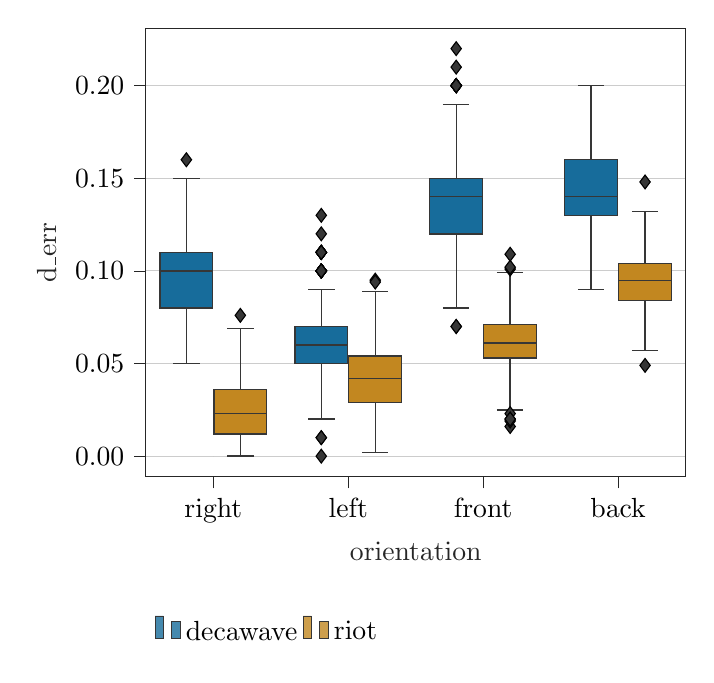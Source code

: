 % This file was created with tikzplotlib v0.10.1.
\begin{tikzpicture}

\definecolor{darkgoldenrod19413532}{RGB}{194,135,32}
\definecolor{darkslategray38}{RGB}{38,38,38}
\definecolor{darkslategray54}{RGB}{54,54,54}
\definecolor{lightgray204}{RGB}{204,204,204}
\definecolor{teal23108155}{RGB}{23,108,155}

\begin{axis}[
axis line style={darkslategray38},
legend cell align={left},
legend columns=2,
legend style={
  fill opacity=0.8,
  draw opacity=1,
  text opacity=1,
  at={(0,-0.4)},
  anchor=south west,
  draw=none
},
tick align=outside,
tick pos=left,
x grid style={lightgray204},
xlabel=\textcolor{darkslategray38}{orientation},
xmin=-0.5, xmax=3.5,
xtick style={color=darkslategray38},
xtick={0,1,2,3},
xticklabels={right,left,front,back},
y grid style={lightgray204},
ylabel=\textcolor{darkslategray38}{d\_err},
ymajorgrids,
ymin=-0.011, ymax=0.231,
ytick style={color=darkslategray38},
ytick={-0.05,0,0.05,0.1,0.15,0.2,0.25},
yticklabels={
  \(\displaystyle {\ensuremath{-}0.05}\),
  \(\displaystyle {0.00}\),
  \(\displaystyle {0.05}\),
  \(\displaystyle {0.10}\),
  \(\displaystyle {0.15}\),
  \(\displaystyle {0.20}\),
  \(\displaystyle {0.25}\)
}
]
\path [draw=darkslategray54, fill=teal23108155, line width=0.48pt]
(axis cs:-0.396,0.08)
--(axis cs:-0.004,0.08)
--(axis cs:-0.004,0.11)
--(axis cs:-0.396,0.11)
--(axis cs:-0.396,0.08)
--cycle;
\path [draw=darkslategray54, fill=darkgoldenrod19413532, line width=0.48pt]
(axis cs:0.004,0.012)
--(axis cs:0.396,0.012)
--(axis cs:0.396,0.036)
--(axis cs:0.004,0.036)
--(axis cs:0.004,0.012)
--cycle;
\path [draw=darkslategray54, fill=teal23108155, line width=0.48pt]
(axis cs:0.604,0.05)
--(axis cs:0.996,0.05)
--(axis cs:0.996,0.07)
--(axis cs:0.604,0.07)
--(axis cs:0.604,0.05)
--cycle;
\path [draw=darkslategray54, fill=darkgoldenrod19413532, line width=0.48pt]
(axis cs:1.004,0.029)
--(axis cs:1.396,0.029)
--(axis cs:1.396,0.054)
--(axis cs:1.004,0.054)
--(axis cs:1.004,0.029)
--cycle;
\path [draw=darkslategray54, fill=teal23108155, line width=0.48pt]
(axis cs:1.604,0.12)
--(axis cs:1.996,0.12)
--(axis cs:1.996,0.15)
--(axis cs:1.604,0.15)
--(axis cs:1.604,0.12)
--cycle;
\path [draw=darkslategray54, fill=darkgoldenrod19413532, line width=0.48pt]
(axis cs:2.004,0.053)
--(axis cs:2.396,0.053)
--(axis cs:2.396,0.071)
--(axis cs:2.004,0.071)
--(axis cs:2.004,0.053)
--cycle;
\path [draw=darkslategray54, fill=teal23108155, line width=0.48pt]
(axis cs:2.604,0.13)
--(axis cs:2.996,0.13)
--(axis cs:2.996,0.16)
--(axis cs:2.604,0.16)
--(axis cs:2.604,0.13)
--cycle;
\path [draw=darkslategray54, fill=darkgoldenrod19413532, line width=0.48pt]
(axis cs:3.004,0.084)
--(axis cs:3.396,0.084)
--(axis cs:3.396,0.104)
--(axis cs:3.004,0.104)
--(axis cs:3.004,0.084)
--cycle;
\draw[draw=darkslategray54,fill=teal23108155,line width=0.24pt] (axis cs:0,0) rectangle (axis cs:0,0);
\addlegendimage{ybar,ybar legend,draw=darkslategray54,fill=teal23108155,line width=0.24pt}
\addlegendentry{decawave}

\draw[draw=darkslategray54,fill=darkgoldenrod19413532,line width=0.24pt] (axis cs:0,0) rectangle (axis cs:0,0);
\addlegendimage{ybar,ybar legend,draw=darkslategray54,fill=darkgoldenrod19413532,line width=0.24pt}
\addlegendentry{riot}

\addplot [line width=0.48pt, darkslategray54, forget plot]
table {%
-0.2 0.08
-0.2 0.05
};
\addplot [line width=0.48pt, darkslategray54, forget plot]
table {%
-0.2 0.11
-0.2 0.15
};
\addplot [line width=0.48pt, darkslategray54, forget plot]
table {%
-0.298 0.05
-0.102 0.05
};
\addplot [line width=0.48pt, darkslategray54, forget plot]
table {%
-0.298 0.15
-0.102 0.15
};
\addplot [black, mark=diamond*, mark size=2.5, mark options={solid,fill=darkslategray54}, only marks, forget plot]
table {%
-0.2 0.16
};
\addplot [line width=0.48pt, darkslategray54, forget plot]
table {%
0.2 0.012
0.2 3.81e-05
};
\addplot [line width=0.48pt, darkslategray54, forget plot]
table {%
0.2 0.036
0.2 0.069
};
\addplot [line width=0.48pt, darkslategray54, forget plot]
table {%
0.102 3.81e-05
0.298 3.81e-05
};
\addplot [line width=0.48pt, darkslategray54, forget plot]
table {%
0.102 0.069
0.298 0.069
};
\addplot [black, mark=diamond*, mark size=2.5, mark options={solid,fill=darkslategray54}, only marks, forget plot]
table {%
0.2 0.076
};
\addplot [line width=0.48pt, darkslategray54, forget plot]
table {%
0.8 0.05
0.8 0.02
};
\addplot [line width=0.48pt, darkslategray54, forget plot]
table {%
0.8 0.07
0.8 0.09
};
\addplot [line width=0.48pt, darkslategray54, forget plot]
table {%
0.702 0.02
0.898 0.02
};
\addplot [line width=0.48pt, darkslategray54, forget plot]
table {%
0.702 0.09
0.898 0.09
};
\addplot [black, mark=diamond*, mark size=2.5, mark options={solid,fill=darkslategray54}, only marks, forget plot]
table {%
0.8 0.01
0.8 0.01
0.8 0
0.8 0.1
0.8 0.11
0.8 0.1
0.8 0.1
0.8 0.1
0.8 0.1
0.8 0.13
0.8 0.11
0.8 0.1
0.8 0.1
0.8 0.1
0.8 0.11
0.8 0.1
0.8 0.1
0.8 0.11
0.8 0.11
0.8 0.1
0.8 0.12
0.8 0.11
0.8 0.1
0.8 0.11
0.8 0.1
0.8 0.11
0.8 0.11
0.8 0.1
0.8 0.11
};
\addplot [line width=0.48pt, darkslategray54, forget plot]
table {%
1.2 0.029
1.2 0.002
};
\addplot [line width=0.48pt, darkslategray54, forget plot]
table {%
1.2 0.054
1.2 0.089
};
\addplot [line width=0.48pt, darkslategray54, forget plot]
table {%
1.102 0.002
1.298 0.002
};
\addplot [line width=0.48pt, darkslategray54, forget plot]
table {%
1.102 0.089
1.298 0.089
};
\addplot [black, mark=diamond*, mark size=2.5, mark options={solid,fill=darkslategray54}, only marks, forget plot]
table {%
1.2 0.095
1.2 0.094
};
\addplot [line width=0.48pt, darkslategray54, forget plot]
table {%
1.8 0.12
1.8 0.08
};
\addplot [line width=0.48pt, darkslategray54, forget plot]
table {%
1.8 0.15
1.8 0.19
};
\addplot [line width=0.48pt, darkslategray54, forget plot]
table {%
1.702 0.08
1.898 0.08
};
\addplot [line width=0.48pt, darkslategray54, forget plot]
table {%
1.702 0.19
1.898 0.19
};
\addplot [black, mark=diamond*, mark size=2.5, mark options={solid,fill=darkslategray54}, only marks, forget plot]
table {%
1.8 0.07
1.8 0.07
1.8 0.2
1.8 0.2
1.8 0.2
1.8 0.2
1.8 0.2
1.8 0.2
1.8 0.2
1.8 0.2
1.8 0.21
1.8 0.2
1.8 0.22
1.8 0.2
1.8 0.2
};
\addplot [line width=0.48pt, darkslategray54, forget plot]
table {%
2.2 0.053
2.2 0.025
};
\addplot [line width=0.48pt, darkslategray54, forget plot]
table {%
2.2 0.071
2.2 0.099
};
\addplot [line width=0.48pt, darkslategray54, forget plot]
table {%
2.102 0.025
2.298 0.025
};
\addplot [line width=0.48pt, darkslategray54, forget plot]
table {%
2.102 0.099
2.298 0.099
};
\addplot [black, mark=diamond*, mark size=2.5, mark options={solid,fill=darkslategray54}, only marks, forget plot]
table {%
2.2 0.016
2.2 0.023
2.2 0.02
2.2 0.019
2.2 0.02
2.2 0.101
2.2 0.102
2.2 0.109
};
\addplot [line width=0.48pt, darkslategray54, forget plot]
table {%
2.8 0.13
2.8 0.09
};
\addplot [line width=0.48pt, darkslategray54, forget plot]
table {%
2.8 0.16
2.8 0.2
};
\addplot [line width=0.48pt, darkslategray54, forget plot]
table {%
2.702 0.09
2.898 0.09
};
\addplot [line width=0.48pt, darkslategray54, forget plot]
table {%
2.702 0.2
2.898 0.2
};
\addplot [line width=0.48pt, darkslategray54, forget plot]
table {%
3.2 0.084
3.2 0.057
};
\addplot [line width=0.48pt, darkslategray54, forget plot]
table {%
3.2 0.104
3.2 0.132
};
\addplot [line width=0.48pt, darkslategray54, forget plot]
table {%
3.102 0.057
3.298 0.057
};
\addplot [line width=0.48pt, darkslategray54, forget plot]
table {%
3.102 0.132
3.298 0.132
};
\addplot [black, mark=diamond*, mark size=2.5, mark options={solid,fill=darkslategray54}, only marks, forget plot]
table {%
3.2 0.049
3.2 0.148
};
\addplot [line width=0.48pt, darkslategray54, forget plot]
table {%
-0.396 0.1
-0.004 0.1
};
\addplot [line width=0.48pt, darkslategray54, forget plot]
table {%
0.004 0.023
0.396 0.023
};
\addplot [line width=0.48pt, darkslategray54, forget plot]
table {%
0.604 0.06
0.996 0.06
};
\addplot [line width=0.48pt, darkslategray54, forget plot]
table {%
1.004 0.042
1.396 0.042
};
\addplot [line width=0.48pt, darkslategray54, forget plot]
table {%
1.604 0.14
1.996 0.14
};
\addplot [line width=0.48pt, darkslategray54, forget plot]
table {%
2.004 0.061
2.396 0.061
};
\addplot [line width=0.48pt, darkslategray54, forget plot]
table {%
2.604 0.14
2.996 0.14
};
\addplot [line width=0.48pt, darkslategray54, forget plot]
table {%
3.004 0.095
3.396 0.095
};
\end{axis}

\end{tikzpicture}
